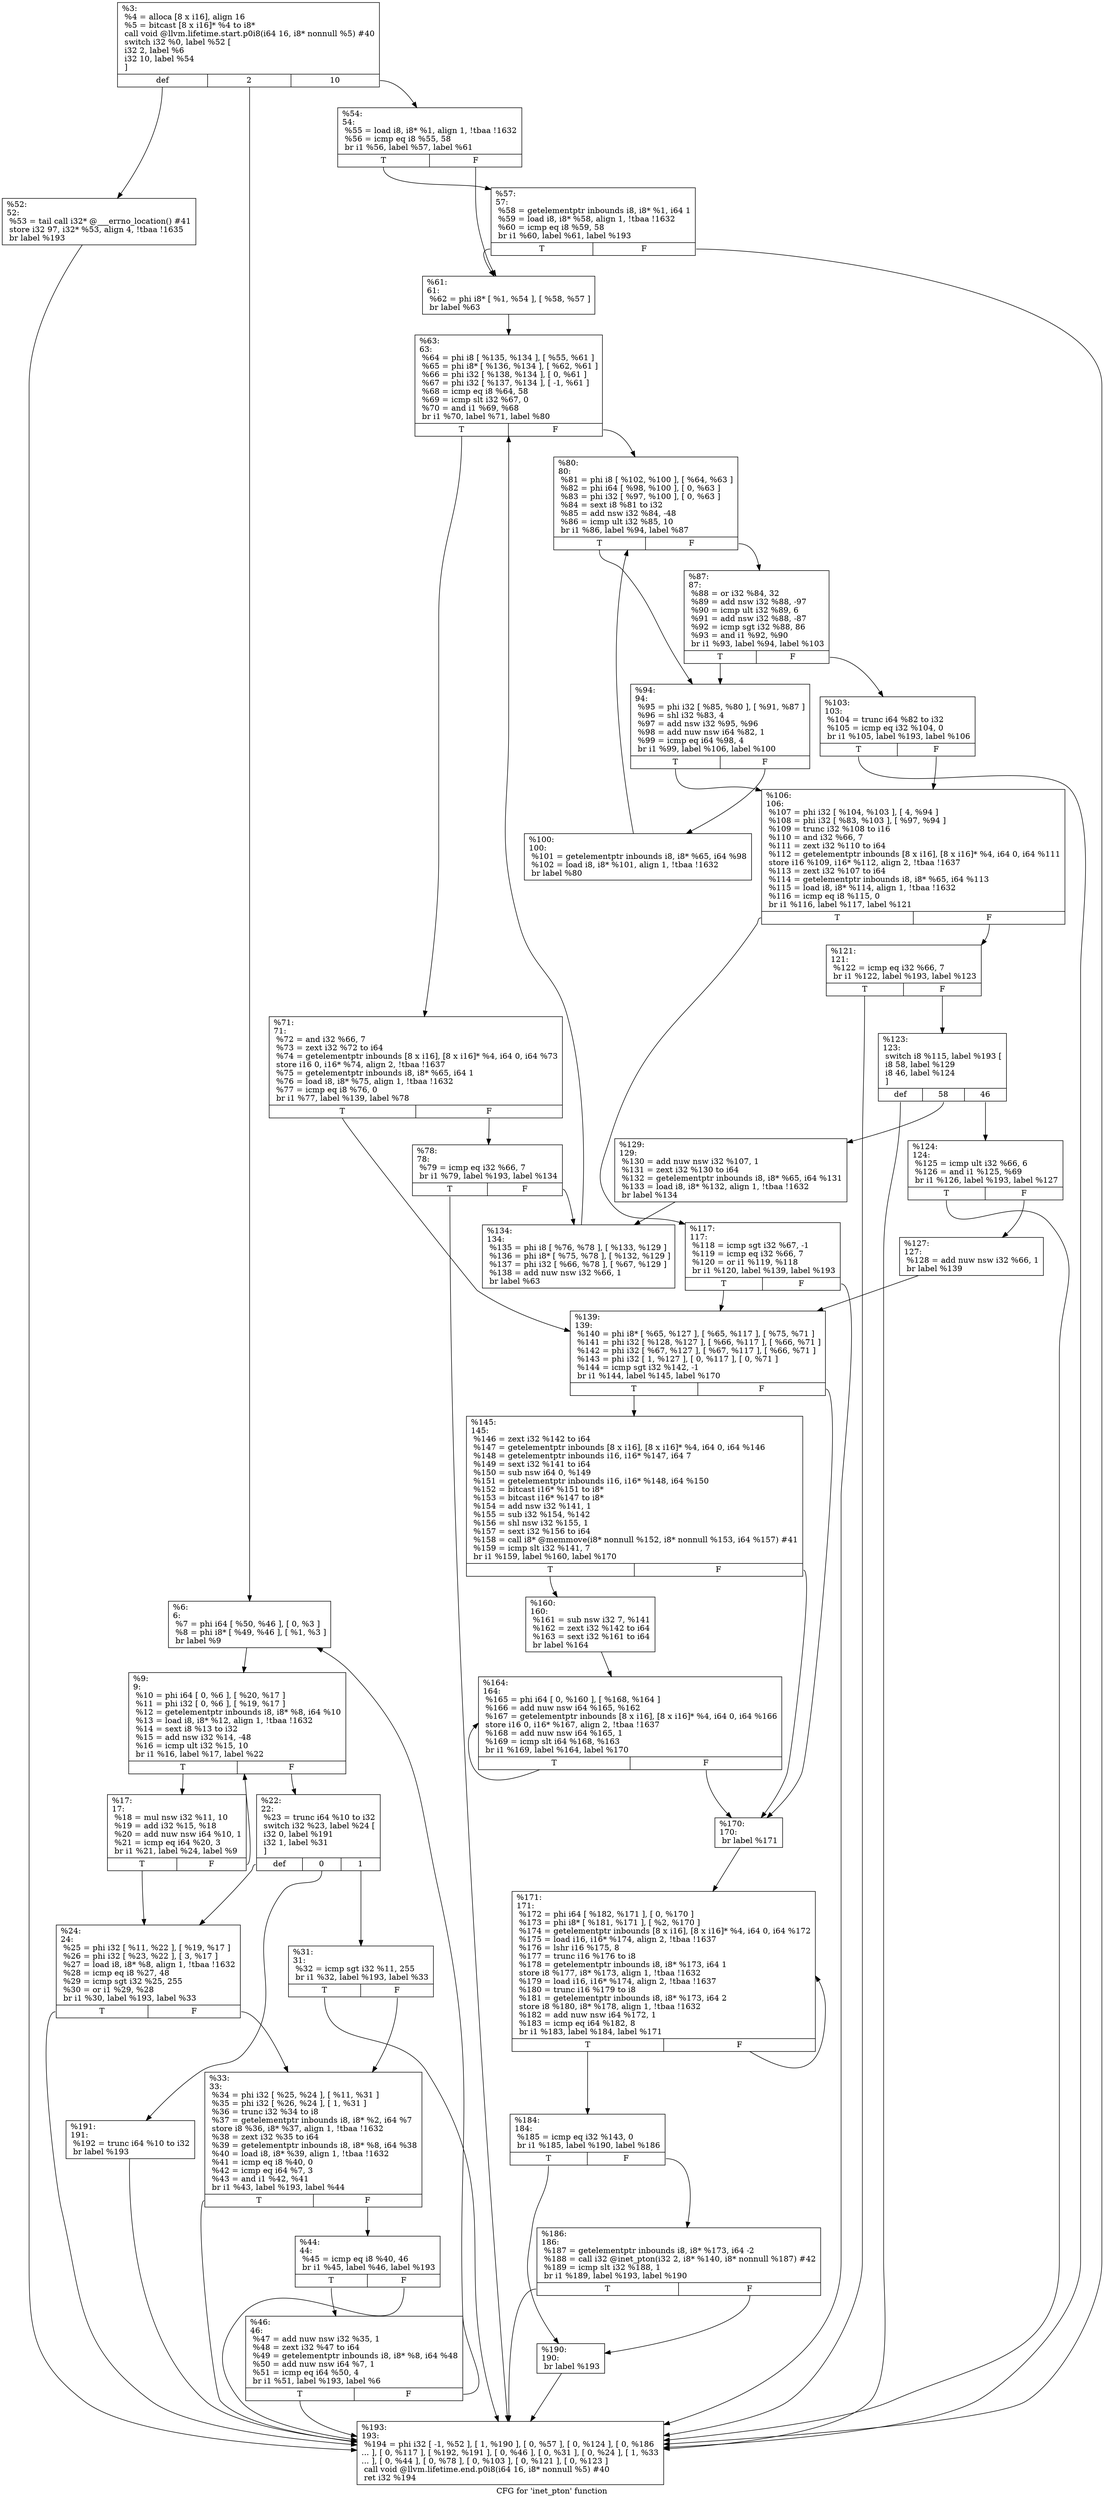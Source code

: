digraph "CFG for 'inet_pton' function" {
	label="CFG for 'inet_pton' function";

	Node0x1799f10 [shape=record,label="{%3:\l  %4 = alloca [8 x i16], align 16\l  %5 = bitcast [8 x i16]* %4 to i8*\l  call void @llvm.lifetime.start.p0i8(i64 16, i8* nonnull %5) #40\l  switch i32 %0, label %52 [\l    i32 2, label %6\l    i32 10, label %54\l  ]\l|{<s0>def|<s1>2|<s2>10}}"];
	Node0x1799f10:s0 -> Node0x179a400;
	Node0x1799f10:s1 -> Node0x179a130;
	Node0x1799f10:s2 -> Node0x179a450;
	Node0x179a130 [shape=record,label="{%6:\l6:                                                \l  %7 = phi i64 [ %50, %46 ], [ 0, %3 ]\l  %8 = phi i8* [ %49, %46 ], [ %1, %3 ]\l  br label %9\l}"];
	Node0x179a130 -> Node0x179a180;
	Node0x179a180 [shape=record,label="{%9:\l9:                                                \l  %10 = phi i64 [ 0, %6 ], [ %20, %17 ]\l  %11 = phi i32 [ 0, %6 ], [ %19, %17 ]\l  %12 = getelementptr inbounds i8, i8* %8, i64 %10\l  %13 = load i8, i8* %12, align 1, !tbaa !1632\l  %14 = sext i8 %13 to i32\l  %15 = add nsw i32 %14, -48\l  %16 = icmp ult i32 %15, 10\l  br i1 %16, label %17, label %22\l|{<s0>T|<s1>F}}"];
	Node0x179a180:s0 -> Node0x179a1d0;
	Node0x179a180:s1 -> Node0x179a220;
	Node0x179a1d0 [shape=record,label="{%17:\l17:                                               \l  %18 = mul nsw i32 %11, 10\l  %19 = add i32 %15, %18\l  %20 = add nuw nsw i64 %10, 1\l  %21 = icmp eq i64 %20, 3\l  br i1 %21, label %24, label %9\l|{<s0>T|<s1>F}}"];
	Node0x179a1d0:s0 -> Node0x179a270;
	Node0x179a1d0:s1 -> Node0x179a180;
	Node0x179a220 [shape=record,label="{%22:\l22:                                               \l  %23 = trunc i64 %10 to i32\l  switch i32 %23, label %24 [\l    i32 0, label %191\l    i32 1, label %31\l  ]\l|{<s0>def|<s1>0|<s2>1}}"];
	Node0x179a220:s0 -> Node0x179a270;
	Node0x179a220:s1 -> Node0x179ad10;
	Node0x179a220:s2 -> Node0x179a2c0;
	Node0x179a270 [shape=record,label="{%24:\l24:                                               \l  %25 = phi i32 [ %11, %22 ], [ %19, %17 ]\l  %26 = phi i32 [ %23, %22 ], [ 3, %17 ]\l  %27 = load i8, i8* %8, align 1, !tbaa !1632\l  %28 = icmp eq i8 %27, 48\l  %29 = icmp sgt i32 %25, 255\l  %30 = or i1 %29, %28\l  br i1 %30, label %193, label %33\l|{<s0>T|<s1>F}}"];
	Node0x179a270:s0 -> Node0x179ad60;
	Node0x179a270:s1 -> Node0x179a310;
	Node0x179a2c0 [shape=record,label="{%31:\l31:                                               \l  %32 = icmp sgt i32 %11, 255\l  br i1 %32, label %193, label %33\l|{<s0>T|<s1>F}}"];
	Node0x179a2c0:s0 -> Node0x179ad60;
	Node0x179a2c0:s1 -> Node0x179a310;
	Node0x179a310 [shape=record,label="{%33:\l33:                                               \l  %34 = phi i32 [ %25, %24 ], [ %11, %31 ]\l  %35 = phi i32 [ %26, %24 ], [ 1, %31 ]\l  %36 = trunc i32 %34 to i8\l  %37 = getelementptr inbounds i8, i8* %2, i64 %7\l  store i8 %36, i8* %37, align 1, !tbaa !1632\l  %38 = zext i32 %35 to i64\l  %39 = getelementptr inbounds i8, i8* %8, i64 %38\l  %40 = load i8, i8* %39, align 1, !tbaa !1632\l  %41 = icmp eq i8 %40, 0\l  %42 = icmp eq i64 %7, 3\l  %43 = and i1 %42, %41\l  br i1 %43, label %193, label %44\l|{<s0>T|<s1>F}}"];
	Node0x179a310:s0 -> Node0x179ad60;
	Node0x179a310:s1 -> Node0x179a360;
	Node0x179a360 [shape=record,label="{%44:\l44:                                               \l  %45 = icmp eq i8 %40, 46\l  br i1 %45, label %46, label %193\l|{<s0>T|<s1>F}}"];
	Node0x179a360:s0 -> Node0x179a3b0;
	Node0x179a360:s1 -> Node0x179ad60;
	Node0x179a3b0 [shape=record,label="{%46:\l46:                                               \l  %47 = add nuw nsw i32 %35, 1\l  %48 = zext i32 %47 to i64\l  %49 = getelementptr inbounds i8, i8* %8, i64 %48\l  %50 = add nuw nsw i64 %7, 1\l  %51 = icmp eq i64 %50, 4\l  br i1 %51, label %193, label %6\l|{<s0>T|<s1>F}}"];
	Node0x179a3b0:s0 -> Node0x179ad60;
	Node0x179a3b0:s1 -> Node0x179a130;
	Node0x179a400 [shape=record,label="{%52:\l52:                                               \l  %53 = tail call i32* @___errno_location() #41\l  store i32 97, i32* %53, align 4, !tbaa !1635\l  br label %193\l}"];
	Node0x179a400 -> Node0x179ad60;
	Node0x179a450 [shape=record,label="{%54:\l54:                                               \l  %55 = load i8, i8* %1, align 1, !tbaa !1632\l  %56 = icmp eq i8 %55, 58\l  br i1 %56, label %57, label %61\l|{<s0>T|<s1>F}}"];
	Node0x179a450:s0 -> Node0x179a4a0;
	Node0x179a450:s1 -> Node0x179a4f0;
	Node0x179a4a0 [shape=record,label="{%57:\l57:                                               \l  %58 = getelementptr inbounds i8, i8* %1, i64 1\l  %59 = load i8, i8* %58, align 1, !tbaa !1632\l  %60 = icmp eq i8 %59, 58\l  br i1 %60, label %61, label %193\l|{<s0>T|<s1>F}}"];
	Node0x179a4a0:s0 -> Node0x179a4f0;
	Node0x179a4a0:s1 -> Node0x179ad60;
	Node0x179a4f0 [shape=record,label="{%61:\l61:                                               \l  %62 = phi i8* [ %1, %54 ], [ %58, %57 ]\l  br label %63\l}"];
	Node0x179a4f0 -> Node0x179a540;
	Node0x179a540 [shape=record,label="{%63:\l63:                                               \l  %64 = phi i8 [ %135, %134 ], [ %55, %61 ]\l  %65 = phi i8* [ %136, %134 ], [ %62, %61 ]\l  %66 = phi i32 [ %138, %134 ], [ 0, %61 ]\l  %67 = phi i32 [ %137, %134 ], [ -1, %61 ]\l  %68 = icmp eq i8 %64, 58\l  %69 = icmp slt i32 %67, 0\l  %70 = and i1 %69, %68\l  br i1 %70, label %71, label %80\l|{<s0>T|<s1>F}}"];
	Node0x179a540:s0 -> Node0x179a590;
	Node0x179a540:s1 -> Node0x179a630;
	Node0x179a590 [shape=record,label="{%71:\l71:                                               \l  %72 = and i32 %66, 7\l  %73 = zext i32 %72 to i64\l  %74 = getelementptr inbounds [8 x i16], [8 x i16]* %4, i64 0, i64 %73\l  store i16 0, i16* %74, align 2, !tbaa !1637\l  %75 = getelementptr inbounds i8, i8* %65, i64 1\l  %76 = load i8, i8* %75, align 1, !tbaa !1632\l  %77 = icmp eq i8 %76, 0\l  br i1 %77, label %139, label %78\l|{<s0>T|<s1>F}}"];
	Node0x179a590:s0 -> Node0x179aa40;
	Node0x179a590:s1 -> Node0x179a5e0;
	Node0x179a5e0 [shape=record,label="{%78:\l78:                                               \l  %79 = icmp eq i32 %66, 7\l  br i1 %79, label %193, label %134\l|{<s0>T|<s1>F}}"];
	Node0x179a5e0:s0 -> Node0x179ad60;
	Node0x179a5e0:s1 -> Node0x179a9f0;
	Node0x179a630 [shape=record,label="{%80:\l80:                                               \l  %81 = phi i8 [ %102, %100 ], [ %64, %63 ]\l  %82 = phi i64 [ %98, %100 ], [ 0, %63 ]\l  %83 = phi i32 [ %97, %100 ], [ 0, %63 ]\l  %84 = sext i8 %81 to i32\l  %85 = add nsw i32 %84, -48\l  %86 = icmp ult i32 %85, 10\l  br i1 %86, label %94, label %87\l|{<s0>T|<s1>F}}"];
	Node0x179a630:s0 -> Node0x179a6d0;
	Node0x179a630:s1 -> Node0x179a680;
	Node0x179a680 [shape=record,label="{%87:\l87:                                               \l  %88 = or i32 %84, 32\l  %89 = add nsw i32 %88, -97\l  %90 = icmp ult i32 %89, 6\l  %91 = add nsw i32 %88, -87\l  %92 = icmp sgt i32 %88, 86\l  %93 = and i1 %92, %90\l  br i1 %93, label %94, label %103\l|{<s0>T|<s1>F}}"];
	Node0x179a680:s0 -> Node0x179a6d0;
	Node0x179a680:s1 -> Node0x179a770;
	Node0x179a6d0 [shape=record,label="{%94:\l94:                                               \l  %95 = phi i32 [ %85, %80 ], [ %91, %87 ]\l  %96 = shl i32 %83, 4\l  %97 = add nsw i32 %95, %96\l  %98 = add nuw nsw i64 %82, 1\l  %99 = icmp eq i64 %98, 4\l  br i1 %99, label %106, label %100\l|{<s0>T|<s1>F}}"];
	Node0x179a6d0:s0 -> Node0x179a7c0;
	Node0x179a6d0:s1 -> Node0x179a720;
	Node0x179a720 [shape=record,label="{%100:\l100:                                              \l  %101 = getelementptr inbounds i8, i8* %65, i64 %98\l  %102 = load i8, i8* %101, align 1, !tbaa !1632\l  br label %80\l}"];
	Node0x179a720 -> Node0x179a630;
	Node0x179a770 [shape=record,label="{%103:\l103:                                              \l  %104 = trunc i64 %82 to i32\l  %105 = icmp eq i32 %104, 0\l  br i1 %105, label %193, label %106\l|{<s0>T|<s1>F}}"];
	Node0x179a770:s0 -> Node0x179ad60;
	Node0x179a770:s1 -> Node0x179a7c0;
	Node0x179a7c0 [shape=record,label="{%106:\l106:                                              \l  %107 = phi i32 [ %104, %103 ], [ 4, %94 ]\l  %108 = phi i32 [ %83, %103 ], [ %97, %94 ]\l  %109 = trunc i32 %108 to i16\l  %110 = and i32 %66, 7\l  %111 = zext i32 %110 to i64\l  %112 = getelementptr inbounds [8 x i16], [8 x i16]* %4, i64 0, i64 %111\l  store i16 %109, i16* %112, align 2, !tbaa !1637\l  %113 = zext i32 %107 to i64\l  %114 = getelementptr inbounds i8, i8* %65, i64 %113\l  %115 = load i8, i8* %114, align 1, !tbaa !1632\l  %116 = icmp eq i8 %115, 0\l  br i1 %116, label %117, label %121\l|{<s0>T|<s1>F}}"];
	Node0x179a7c0:s0 -> Node0x179a810;
	Node0x179a7c0:s1 -> Node0x179a860;
	Node0x179a810 [shape=record,label="{%117:\l117:                                              \l  %118 = icmp sgt i32 %67, -1\l  %119 = icmp eq i32 %66, 7\l  %120 = or i1 %119, %118\l  br i1 %120, label %139, label %193\l|{<s0>T|<s1>F}}"];
	Node0x179a810:s0 -> Node0x179aa40;
	Node0x179a810:s1 -> Node0x179ad60;
	Node0x179a860 [shape=record,label="{%121:\l121:                                              \l  %122 = icmp eq i32 %66, 7\l  br i1 %122, label %193, label %123\l|{<s0>T|<s1>F}}"];
	Node0x179a860:s0 -> Node0x179ad60;
	Node0x179a860:s1 -> Node0x179a8b0;
	Node0x179a8b0 [shape=record,label="{%123:\l123:                                              \l  switch i8 %115, label %193 [\l    i8 58, label %129\l    i8 46, label %124\l  ]\l|{<s0>def|<s1>58|<s2>46}}"];
	Node0x179a8b0:s0 -> Node0x179ad60;
	Node0x179a8b0:s1 -> Node0x179a9a0;
	Node0x179a8b0:s2 -> Node0x179a900;
	Node0x179a900 [shape=record,label="{%124:\l124:                                              \l  %125 = icmp ult i32 %66, 6\l  %126 = and i1 %125, %69\l  br i1 %126, label %193, label %127\l|{<s0>T|<s1>F}}"];
	Node0x179a900:s0 -> Node0x179ad60;
	Node0x179a900:s1 -> Node0x179a950;
	Node0x179a950 [shape=record,label="{%127:\l127:                                              \l  %128 = add nuw nsw i32 %66, 1\l  br label %139\l}"];
	Node0x179a950 -> Node0x179aa40;
	Node0x179a9a0 [shape=record,label="{%129:\l129:                                              \l  %130 = add nuw nsw i32 %107, 1\l  %131 = zext i32 %130 to i64\l  %132 = getelementptr inbounds i8, i8* %65, i64 %131\l  %133 = load i8, i8* %132, align 1, !tbaa !1632\l  br label %134\l}"];
	Node0x179a9a0 -> Node0x179a9f0;
	Node0x179a9f0 [shape=record,label="{%134:\l134:                                              \l  %135 = phi i8 [ %76, %78 ], [ %133, %129 ]\l  %136 = phi i8* [ %75, %78 ], [ %132, %129 ]\l  %137 = phi i32 [ %66, %78 ], [ %67, %129 ]\l  %138 = add nuw nsw i32 %66, 1\l  br label %63\l}"];
	Node0x179a9f0 -> Node0x179a540;
	Node0x179aa40 [shape=record,label="{%139:\l139:                                              \l  %140 = phi i8* [ %65, %127 ], [ %65, %117 ], [ %75, %71 ]\l  %141 = phi i32 [ %128, %127 ], [ %66, %117 ], [ %66, %71 ]\l  %142 = phi i32 [ %67, %127 ], [ %67, %117 ], [ %66, %71 ]\l  %143 = phi i32 [ 1, %127 ], [ 0, %117 ], [ 0, %71 ]\l  %144 = icmp sgt i32 %142, -1\l  br i1 %144, label %145, label %170\l|{<s0>T|<s1>F}}"];
	Node0x179aa40:s0 -> Node0x179aa90;
	Node0x179aa40:s1 -> Node0x179ab80;
	Node0x179aa90 [shape=record,label="{%145:\l145:                                              \l  %146 = zext i32 %142 to i64\l  %147 = getelementptr inbounds [8 x i16], [8 x i16]* %4, i64 0, i64 %146\l  %148 = getelementptr inbounds i16, i16* %147, i64 7\l  %149 = sext i32 %141 to i64\l  %150 = sub nsw i64 0, %149\l  %151 = getelementptr inbounds i16, i16* %148, i64 %150\l  %152 = bitcast i16* %151 to i8*\l  %153 = bitcast i16* %147 to i8*\l  %154 = add nsw i32 %141, 1\l  %155 = sub i32 %154, %142\l  %156 = shl nsw i32 %155, 1\l  %157 = sext i32 %156 to i64\l  %158 = call i8* @memmove(i8* nonnull %152, i8* nonnull %153, i64 %157) #41\l  %159 = icmp slt i32 %141, 7\l  br i1 %159, label %160, label %170\l|{<s0>T|<s1>F}}"];
	Node0x179aa90:s0 -> Node0x179aae0;
	Node0x179aa90:s1 -> Node0x179ab80;
	Node0x179aae0 [shape=record,label="{%160:\l160:                                              \l  %161 = sub nsw i32 7, %141\l  %162 = zext i32 %142 to i64\l  %163 = sext i32 %161 to i64\l  br label %164\l}"];
	Node0x179aae0 -> Node0x179ab30;
	Node0x179ab30 [shape=record,label="{%164:\l164:                                              \l  %165 = phi i64 [ 0, %160 ], [ %168, %164 ]\l  %166 = add nuw nsw i64 %165, %162\l  %167 = getelementptr inbounds [8 x i16], [8 x i16]* %4, i64 0, i64 %166\l  store i16 0, i16* %167, align 2, !tbaa !1637\l  %168 = add nuw nsw i64 %165, 1\l  %169 = icmp slt i64 %168, %163\l  br i1 %169, label %164, label %170\l|{<s0>T|<s1>F}}"];
	Node0x179ab30:s0 -> Node0x179ab30;
	Node0x179ab30:s1 -> Node0x179ab80;
	Node0x179ab80 [shape=record,label="{%170:\l170:                                              \l  br label %171\l}"];
	Node0x179ab80 -> Node0x179abd0;
	Node0x179abd0 [shape=record,label="{%171:\l171:                                              \l  %172 = phi i64 [ %182, %171 ], [ 0, %170 ]\l  %173 = phi i8* [ %181, %171 ], [ %2, %170 ]\l  %174 = getelementptr inbounds [8 x i16], [8 x i16]* %4, i64 0, i64 %172\l  %175 = load i16, i16* %174, align 2, !tbaa !1637\l  %176 = lshr i16 %175, 8\l  %177 = trunc i16 %176 to i8\l  %178 = getelementptr inbounds i8, i8* %173, i64 1\l  store i8 %177, i8* %173, align 1, !tbaa !1632\l  %179 = load i16, i16* %174, align 2, !tbaa !1637\l  %180 = trunc i16 %179 to i8\l  %181 = getelementptr inbounds i8, i8* %173, i64 2\l  store i8 %180, i8* %178, align 1, !tbaa !1632\l  %182 = add nuw nsw i64 %172, 1\l  %183 = icmp eq i64 %182, 8\l  br i1 %183, label %184, label %171\l|{<s0>T|<s1>F}}"];
	Node0x179abd0:s0 -> Node0x179ac20;
	Node0x179abd0:s1 -> Node0x179abd0;
	Node0x179ac20 [shape=record,label="{%184:\l184:                                              \l  %185 = icmp eq i32 %143, 0\l  br i1 %185, label %190, label %186\l|{<s0>T|<s1>F}}"];
	Node0x179ac20:s0 -> Node0x179acc0;
	Node0x179ac20:s1 -> Node0x179ac70;
	Node0x179ac70 [shape=record,label="{%186:\l186:                                              \l  %187 = getelementptr inbounds i8, i8* %173, i64 -2\l  %188 = call i32 @inet_pton(i32 2, i8* %140, i8* nonnull %187) #42\l  %189 = icmp slt i32 %188, 1\l  br i1 %189, label %193, label %190\l|{<s0>T|<s1>F}}"];
	Node0x179ac70:s0 -> Node0x179ad60;
	Node0x179ac70:s1 -> Node0x179acc0;
	Node0x179acc0 [shape=record,label="{%190:\l190:                                              \l  br label %193\l}"];
	Node0x179acc0 -> Node0x179ad60;
	Node0x179ad10 [shape=record,label="{%191:\l191:                                              \l  %192 = trunc i64 %10 to i32\l  br label %193\l}"];
	Node0x179ad10 -> Node0x179ad60;
	Node0x179ad60 [shape=record,label="{%193:\l193:                                              \l  %194 = phi i32 [ -1, %52 ], [ 1, %190 ], [ 0, %57 ], [ 0, %124 ], [ 0, %186\l... ], [ 0, %117 ], [ %192, %191 ], [ 0, %46 ], [ 0, %31 ], [ 0, %24 ], [ 1, %33\l... ], [ 0, %44 ], [ 0, %78 ], [ 0, %103 ], [ 0, %121 ], [ 0, %123 ]\l  call void @llvm.lifetime.end.p0i8(i64 16, i8* nonnull %5) #40\l  ret i32 %194\l}"];
}
